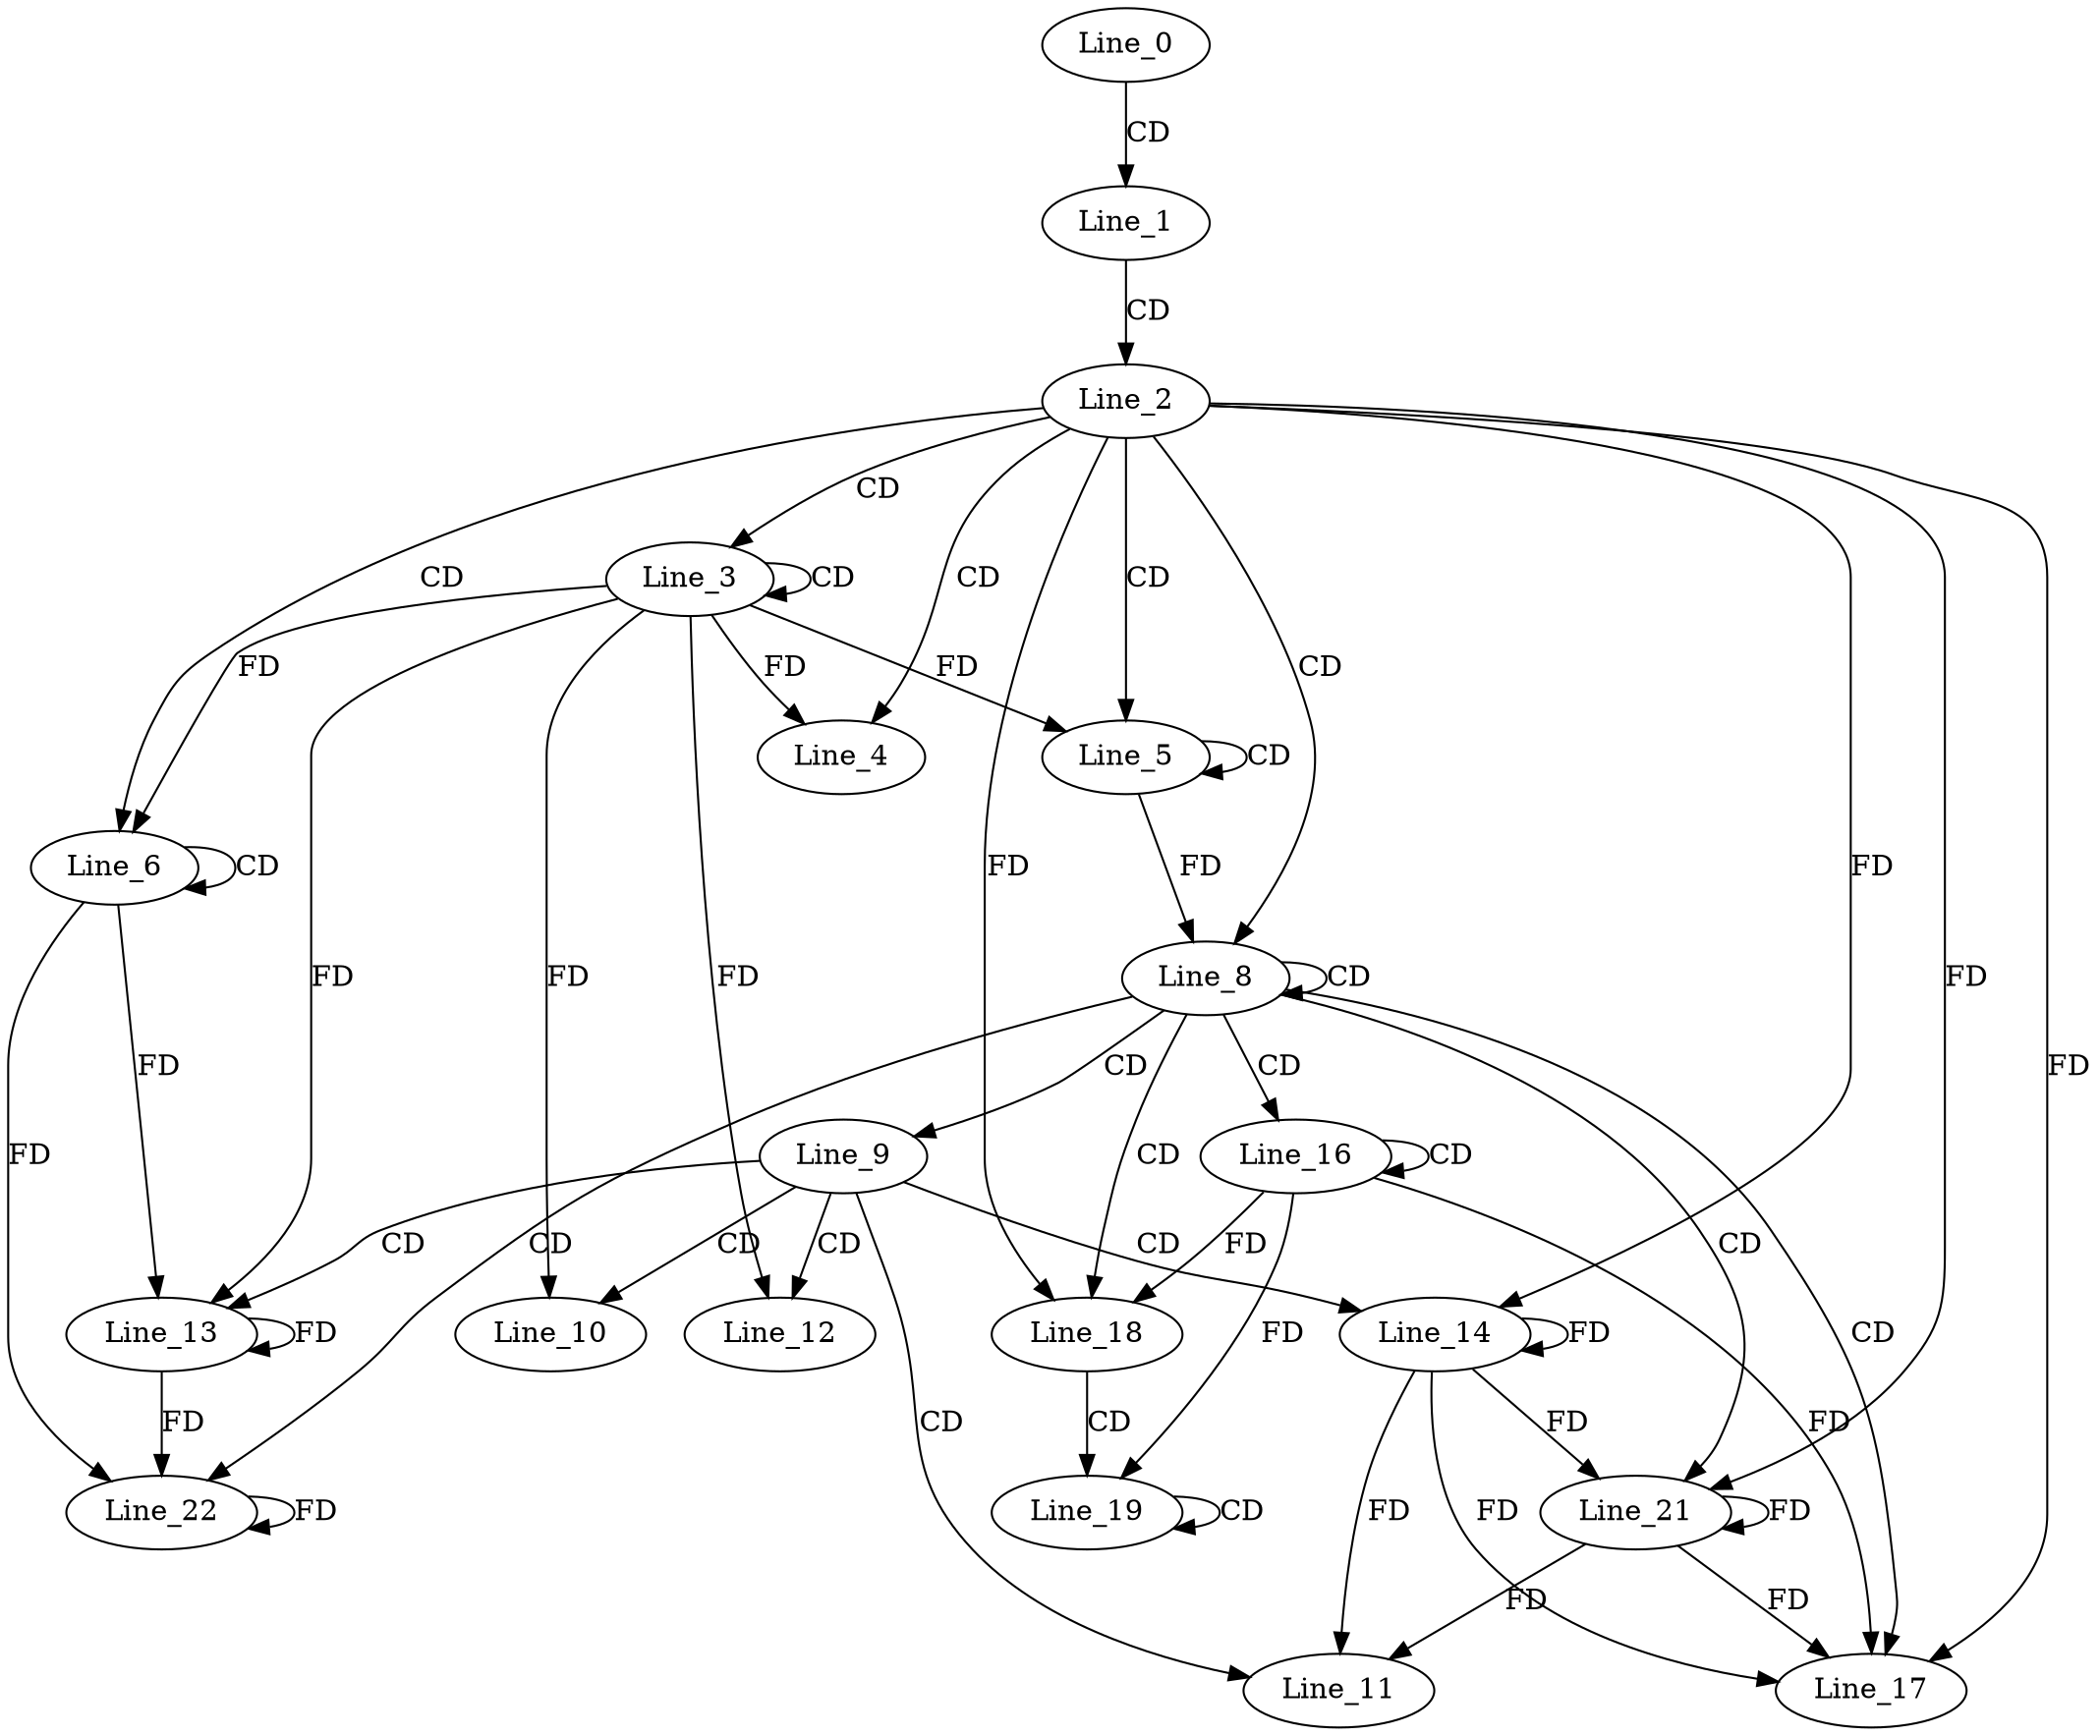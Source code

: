 digraph G {
  Line_0;
  Line_1;
  Line_2;
  Line_3;
  Line_3;
  Line_4;
  Line_5;
  Line_5;
  Line_6;
  Line_6;
  Line_8;
  Line_9;
  Line_10;
  Line_11;
  Line_12;
  Line_13;
  Line_13;
  Line_14;
  Line_16;
  Line_16;
  Line_17;
  Line_18;
  Line_18;
  Line_18;
  Line_19;
  Line_19;
  Line_19;
  Line_21;
  Line_22;
  Line_22;
  Line_8;
  Line_0 -> Line_1 [ label="CD" ];
  Line_1 -> Line_2 [ label="CD" ];
  Line_2 -> Line_3 [ label="CD" ];
  Line_3 -> Line_3 [ label="CD" ];
  Line_2 -> Line_4 [ label="CD" ];
  Line_3 -> Line_4 [ label="FD" ];
  Line_2 -> Line_5 [ label="CD" ];
  Line_5 -> Line_5 [ label="CD" ];
  Line_3 -> Line_5 [ label="FD" ];
  Line_2 -> Line_6 [ label="CD" ];
  Line_6 -> Line_6 [ label="CD" ];
  Line_3 -> Line_6 [ label="FD" ];
  Line_2 -> Line_8 [ label="CD" ];
  Line_8 -> Line_8 [ label="CD" ];
  Line_8 -> Line_9 [ label="CD" ];
  Line_9 -> Line_10 [ label="CD" ];
  Line_3 -> Line_10 [ label="FD" ];
  Line_9 -> Line_11 [ label="CD" ];
  Line_9 -> Line_12 [ label="CD" ];
  Line_3 -> Line_12 [ label="FD" ];
  Line_9 -> Line_13 [ label="CD" ];
  Line_13 -> Line_13 [ label="FD" ];
  Line_6 -> Line_13 [ label="FD" ];
  Line_3 -> Line_13 [ label="FD" ];
  Line_9 -> Line_14 [ label="CD" ];
  Line_14 -> Line_14 [ label="FD" ];
  Line_2 -> Line_14 [ label="FD" ];
  Line_8 -> Line_16 [ label="CD" ];
  Line_16 -> Line_16 [ label="CD" ];
  Line_8 -> Line_17 [ label="CD" ];
  Line_16 -> Line_17 [ label="FD" ];
  Line_14 -> Line_17 [ label="FD" ];
  Line_2 -> Line_17 [ label="FD" ];
  Line_8 -> Line_18 [ label="CD" ];
  Line_2 -> Line_18 [ label="FD" ];
  Line_16 -> Line_18 [ label="FD" ];
  Line_18 -> Line_19 [ label="CD" ];
  Line_19 -> Line_19 [ label="CD" ];
  Line_16 -> Line_19 [ label="FD" ];
  Line_8 -> Line_21 [ label="CD" ];
  Line_14 -> Line_21 [ label="FD" ];
  Line_21 -> Line_21 [ label="FD" ];
  Line_2 -> Line_21 [ label="FD" ];
  Line_8 -> Line_22 [ label="CD" ];
  Line_13 -> Line_22 [ label="FD" ];
  Line_22 -> Line_22 [ label="FD" ];
  Line_6 -> Line_22 [ label="FD" ];
  Line_5 -> Line_8 [ label="FD" ];
  Line_14 -> Line_11 [ label="FD" ];
  Line_21 -> Line_11 [ label="FD" ];
  Line_21 -> Line_17 [ label="FD" ];
}
